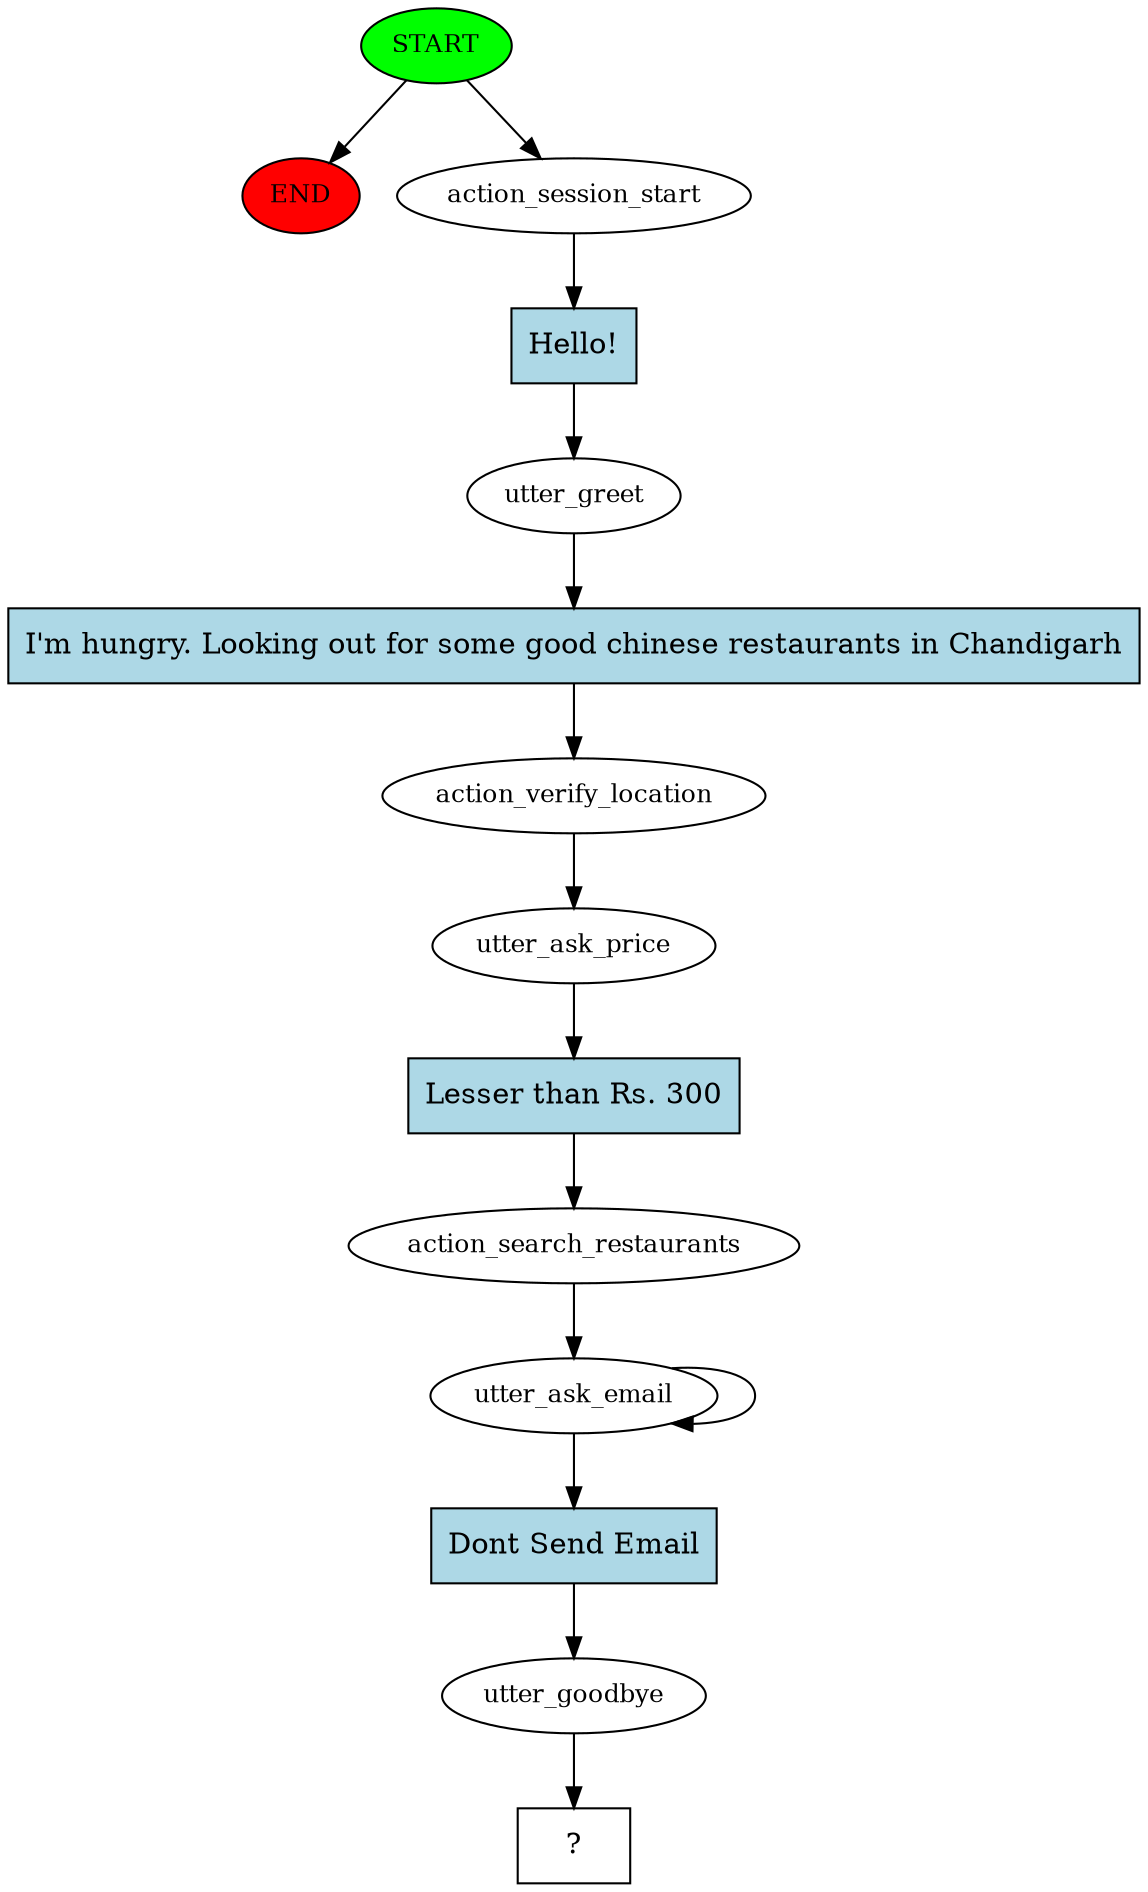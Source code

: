 digraph  {
0 [class="start active", fillcolor=green, fontsize=12, label=START, style=filled];
"-1" [class=end, fillcolor=red, fontsize=12, label=END, style=filled];
1 [class=active, fontsize=12, label=action_session_start];
2 [class=active, fontsize=12, label=utter_greet];
3 [class=active, fontsize=12, label=action_verify_location];
4 [class=active, fontsize=12, label=utter_ask_price];
5 [class=active, fontsize=12, label=action_search_restaurants];
6 [class=active, fontsize=12, label=utter_ask_email];
8 [class=active, fontsize=12, label=utter_goodbye];
9 [class="intent dashed active", label="  ?  ", shape=rect];
10 [class="intent active", fillcolor=lightblue, label="Hello!", shape=rect, style=filled];
11 [class="intent active", fillcolor=lightblue, label="I'm hungry. Looking out for some good chinese restaurants in Chandigarh", shape=rect, style=filled];
12 [class="intent active", fillcolor=lightblue, label="Lesser than Rs. 300", shape=rect, style=filled];
13 [class="intent active", fillcolor=lightblue, label="Dont Send Email", shape=rect, style=filled];
0 -> "-1"  [class="", key=NONE, label=""];
0 -> 1  [class=active, key=NONE, label=""];
1 -> 10  [class=active, key=0];
2 -> 11  [class=active, key=0];
3 -> 4  [class=active, key=NONE, label=""];
4 -> 12  [class=active, key=0];
5 -> 6  [class=active, key=NONE, label=""];
6 -> 6  [class=active, key=NONE, label=""];
6 -> 13  [class=active, key=0];
8 -> 9  [class=active, key=NONE, label=""];
10 -> 2  [class=active, key=0];
11 -> 3  [class=active, key=0];
12 -> 5  [class=active, key=0];
13 -> 8  [class=active, key=0];
}
